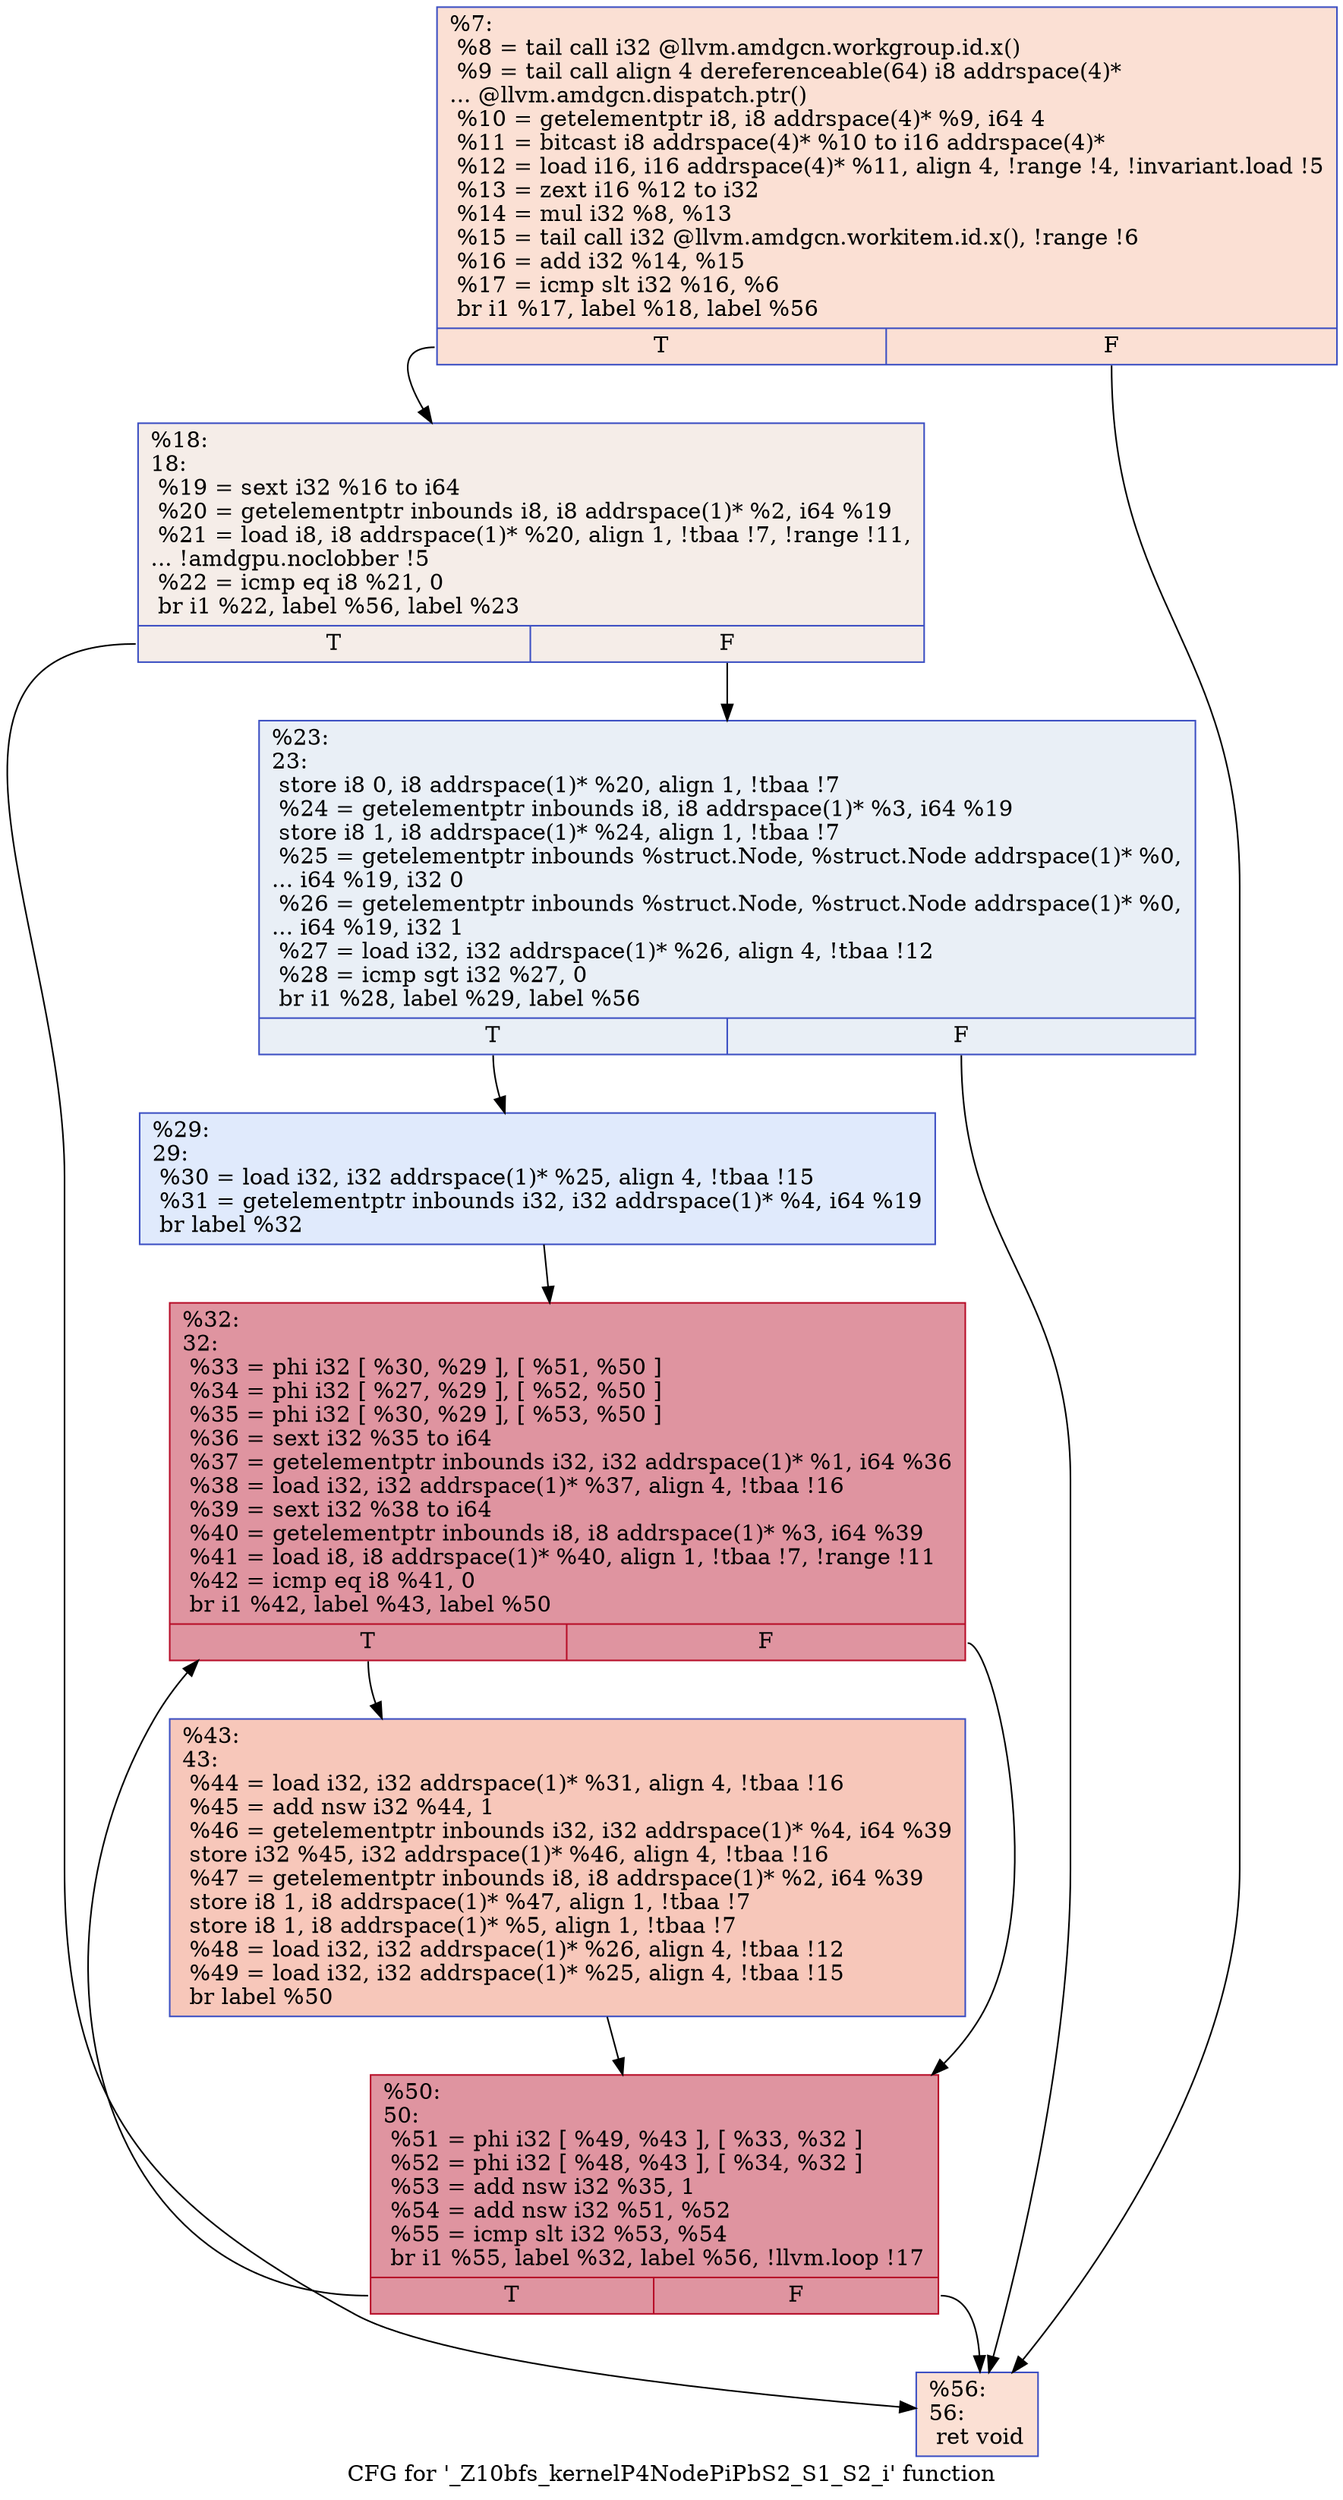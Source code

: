 digraph "CFG for '_Z10bfs_kernelP4NodePiPbS2_S1_S2_i' function" {
	label="CFG for '_Z10bfs_kernelP4NodePiPbS2_S1_S2_i' function";

	Node0x5673350 [shape=record,color="#3d50c3ff", style=filled, fillcolor="#f7b99e70",label="{%7:\l  %8 = tail call i32 @llvm.amdgcn.workgroup.id.x()\l  %9 = tail call align 4 dereferenceable(64) i8 addrspace(4)*\l... @llvm.amdgcn.dispatch.ptr()\l  %10 = getelementptr i8, i8 addrspace(4)* %9, i64 4\l  %11 = bitcast i8 addrspace(4)* %10 to i16 addrspace(4)*\l  %12 = load i16, i16 addrspace(4)* %11, align 4, !range !4, !invariant.load !5\l  %13 = zext i16 %12 to i32\l  %14 = mul i32 %8, %13\l  %15 = tail call i32 @llvm.amdgcn.workitem.id.x(), !range !6\l  %16 = add i32 %14, %15\l  %17 = icmp slt i32 %16, %6\l  br i1 %17, label %18, label %56\l|{<s0>T|<s1>F}}"];
	Node0x5673350:s0 -> Node0x5677ba0;
	Node0x5673350:s1 -> Node0x5677c30;
	Node0x5677ba0 [shape=record,color="#3d50c3ff", style=filled, fillcolor="#e8d6cc70",label="{%18:\l18:                                               \l  %19 = sext i32 %16 to i64\l  %20 = getelementptr inbounds i8, i8 addrspace(1)* %2, i64 %19\l  %21 = load i8, i8 addrspace(1)* %20, align 1, !tbaa !7, !range !11,\l... !amdgpu.noclobber !5\l  %22 = icmp eq i8 %21, 0\l  br i1 %22, label %56, label %23\l|{<s0>T|<s1>F}}"];
	Node0x5677ba0:s0 -> Node0x5677c30;
	Node0x5677ba0:s1 -> Node0x5678850;
	Node0x5678850 [shape=record,color="#3d50c3ff", style=filled, fillcolor="#cedaeb70",label="{%23:\l23:                                               \l  store i8 0, i8 addrspace(1)* %20, align 1, !tbaa !7\l  %24 = getelementptr inbounds i8, i8 addrspace(1)* %3, i64 %19\l  store i8 1, i8 addrspace(1)* %24, align 1, !tbaa !7\l  %25 = getelementptr inbounds %struct.Node, %struct.Node addrspace(1)* %0,\l... i64 %19, i32 0\l  %26 = getelementptr inbounds %struct.Node, %struct.Node addrspace(1)* %0,\l... i64 %19, i32 1\l  %27 = load i32, i32 addrspace(1)* %26, align 4, !tbaa !12\l  %28 = icmp sgt i32 %27, 0\l  br i1 %28, label %29, label %56\l|{<s0>T|<s1>F}}"];
	Node0x5678850:s0 -> Node0x56795b0;
	Node0x5678850:s1 -> Node0x5677c30;
	Node0x56795b0 [shape=record,color="#3d50c3ff", style=filled, fillcolor="#b9d0f970",label="{%29:\l29:                                               \l  %30 = load i32, i32 addrspace(1)* %25, align 4, !tbaa !15\l  %31 = getelementptr inbounds i32, i32 addrspace(1)* %4, i64 %19\l  br label %32\l}"];
	Node0x56795b0 -> Node0x5679900;
	Node0x5679900 [shape=record,color="#b70d28ff", style=filled, fillcolor="#b70d2870",label="{%32:\l32:                                               \l  %33 = phi i32 [ %30, %29 ], [ %51, %50 ]\l  %34 = phi i32 [ %27, %29 ], [ %52, %50 ]\l  %35 = phi i32 [ %30, %29 ], [ %53, %50 ]\l  %36 = sext i32 %35 to i64\l  %37 = getelementptr inbounds i32, i32 addrspace(1)* %1, i64 %36\l  %38 = load i32, i32 addrspace(1)* %37, align 4, !tbaa !16\l  %39 = sext i32 %38 to i64\l  %40 = getelementptr inbounds i8, i8 addrspace(1)* %3, i64 %39\l  %41 = load i8, i8 addrspace(1)* %40, align 1, !tbaa !7, !range !11\l  %42 = icmp eq i8 %41, 0\l  br i1 %42, label %43, label %50\l|{<s0>T|<s1>F}}"];
	Node0x5679900:s0 -> Node0x567a9d0;
	Node0x5679900:s1 -> Node0x5677a90;
	Node0x567a9d0 [shape=record,color="#3d50c3ff", style=filled, fillcolor="#ec7f6370",label="{%43:\l43:                                               \l  %44 = load i32, i32 addrspace(1)* %31, align 4, !tbaa !16\l  %45 = add nsw i32 %44, 1\l  %46 = getelementptr inbounds i32, i32 addrspace(1)* %4, i64 %39\l  store i32 %45, i32 addrspace(1)* %46, align 4, !tbaa !16\l  %47 = getelementptr inbounds i8, i8 addrspace(1)* %2, i64 %39\l  store i8 1, i8 addrspace(1)* %47, align 1, !tbaa !7\l  store i8 1, i8 addrspace(1)* %5, align 1, !tbaa !7\l  %48 = load i32, i32 addrspace(1)* %26, align 4, !tbaa !12\l  %49 = load i32, i32 addrspace(1)* %25, align 4, !tbaa !15\l  br label %50\l}"];
	Node0x567a9d0 -> Node0x5677a90;
	Node0x5677a90 [shape=record,color="#b70d28ff", style=filled, fillcolor="#b70d2870",label="{%50:\l50:                                               \l  %51 = phi i32 [ %49, %43 ], [ %33, %32 ]\l  %52 = phi i32 [ %48, %43 ], [ %34, %32 ]\l  %53 = add nsw i32 %35, 1\l  %54 = add nsw i32 %51, %52\l  %55 = icmp slt i32 %53, %54\l  br i1 %55, label %32, label %56, !llvm.loop !17\l|{<s0>T|<s1>F}}"];
	Node0x5677a90:s0 -> Node0x5679900;
	Node0x5677a90:s1 -> Node0x5677c30;
	Node0x5677c30 [shape=record,color="#3d50c3ff", style=filled, fillcolor="#f7b99e70",label="{%56:\l56:                                               \l  ret void\l}"];
}
